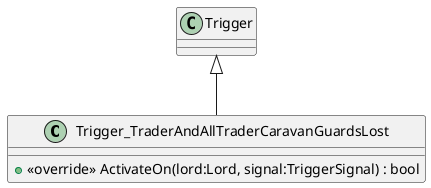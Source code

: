 @startuml
class Trigger_TraderAndAllTraderCaravanGuardsLost {
    + <<override>> ActivateOn(lord:Lord, signal:TriggerSignal) : bool
}
Trigger <|-- Trigger_TraderAndAllTraderCaravanGuardsLost
@enduml
